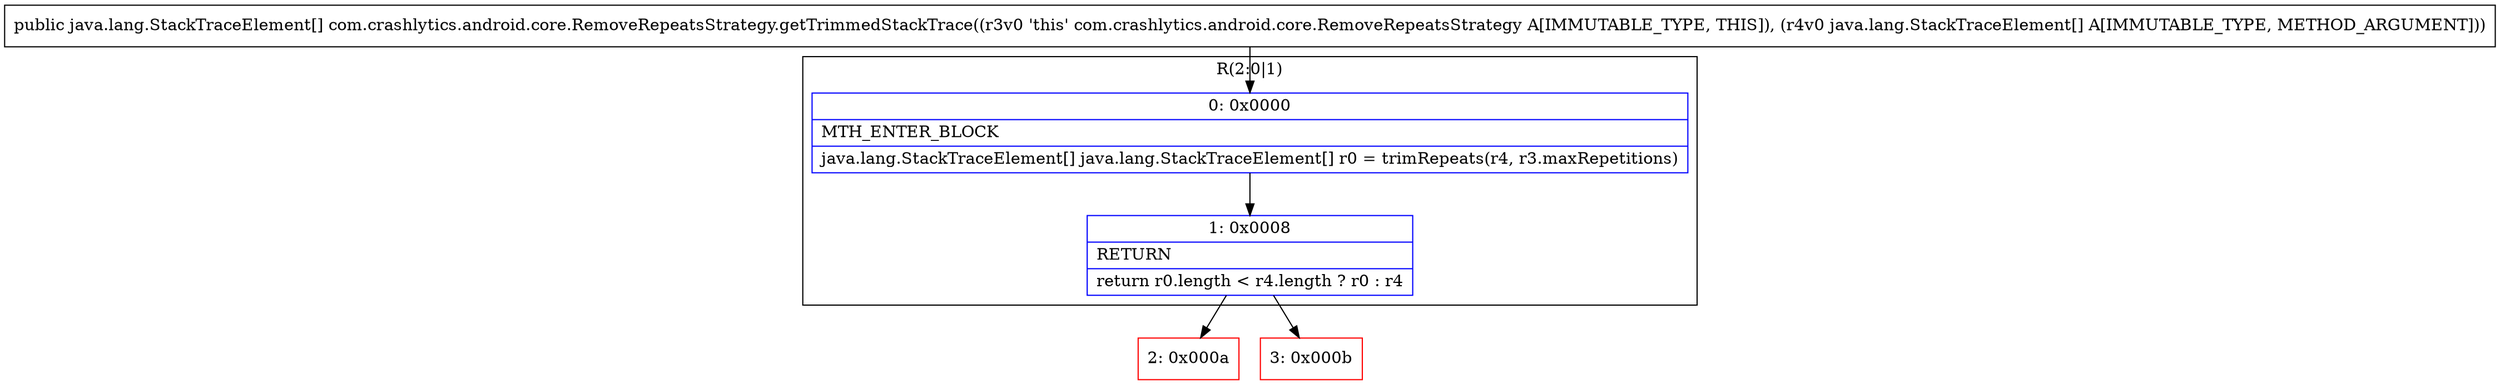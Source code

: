 digraph "CFG forcom.crashlytics.android.core.RemoveRepeatsStrategy.getTrimmedStackTrace([Ljava\/lang\/StackTraceElement;)[Ljava\/lang\/StackTraceElement;" {
subgraph cluster_Region_1011759672 {
label = "R(2:0|1)";
node [shape=record,color=blue];
Node_0 [shape=record,label="{0\:\ 0x0000|MTH_ENTER_BLOCK\l|java.lang.StackTraceElement[] java.lang.StackTraceElement[] r0 = trimRepeats(r4, r3.maxRepetitions)\l}"];
Node_1 [shape=record,label="{1\:\ 0x0008|RETURN\l|return r0.length \< r4.length ? r0 : r4\l}"];
}
Node_2 [shape=record,color=red,label="{2\:\ 0x000a}"];
Node_3 [shape=record,color=red,label="{3\:\ 0x000b}"];
MethodNode[shape=record,label="{public java.lang.StackTraceElement[] com.crashlytics.android.core.RemoveRepeatsStrategy.getTrimmedStackTrace((r3v0 'this' com.crashlytics.android.core.RemoveRepeatsStrategy A[IMMUTABLE_TYPE, THIS]), (r4v0 java.lang.StackTraceElement[] A[IMMUTABLE_TYPE, METHOD_ARGUMENT])) }"];
MethodNode -> Node_0;
Node_0 -> Node_1;
Node_1 -> Node_2;
Node_1 -> Node_3;
}

